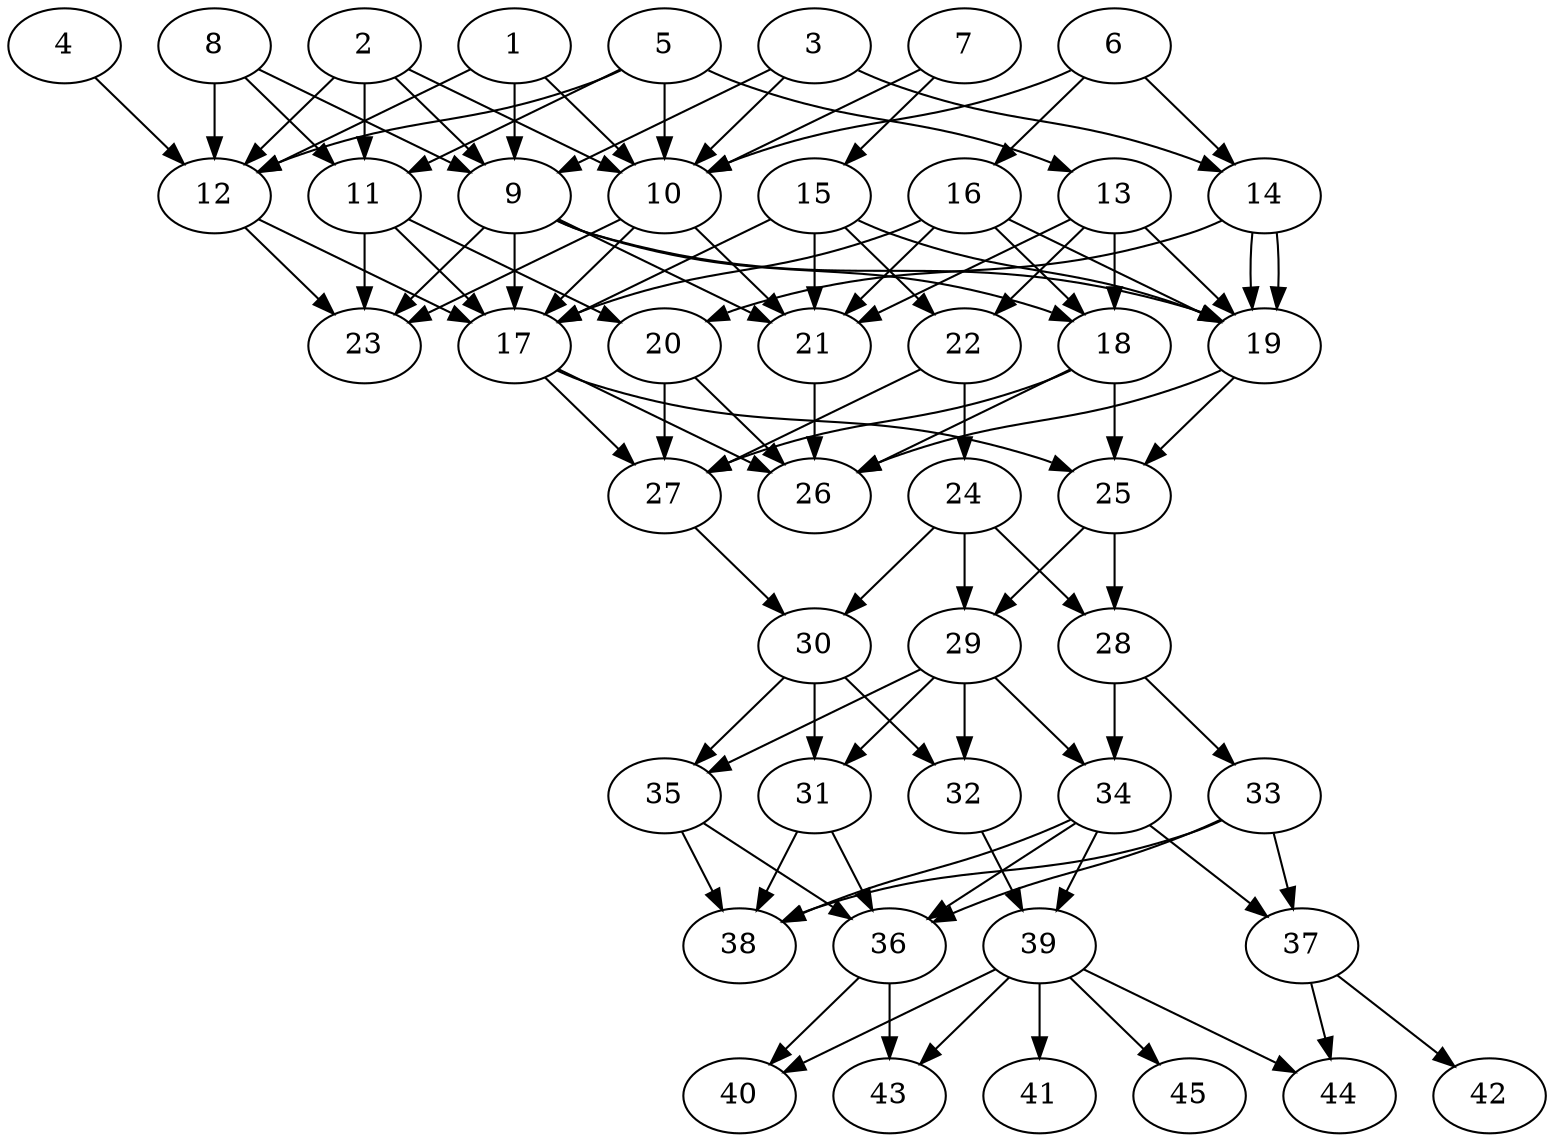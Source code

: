 // DAG automatically generated by daggen at Thu Oct  3 14:07:24 2019
// ./daggen --dot -n 45 --ccr 0.4 --fat 0.5 --regular 0.5 --density 0.7 --mindata 5242880 --maxdata 52428800 
digraph G {
  1 [size="49451520", alpha="0.12", expect_size="19780608"] 
  1 -> 9 [size ="19780608"]
  1 -> 10 [size ="19780608"]
  1 -> 12 [size ="19780608"]
  2 [size="97382400", alpha="0.01", expect_size="38952960"] 
  2 -> 9 [size ="38952960"]
  2 -> 10 [size ="38952960"]
  2 -> 11 [size ="38952960"]
  2 -> 12 [size ="38952960"]
  3 [size="69818880", alpha="0.09", expect_size="27927552"] 
  3 -> 9 [size ="27927552"]
  3 -> 10 [size ="27927552"]
  3 -> 14 [size ="27927552"]
  4 [size="92948480", alpha="0.13", expect_size="37179392"] 
  4 -> 12 [size ="37179392"]
  5 [size="24716800", alpha="0.16", expect_size="9886720"] 
  5 -> 10 [size ="9886720"]
  5 -> 11 [size ="9886720"]
  5 -> 12 [size ="9886720"]
  5 -> 13 [size ="9886720"]
  6 [size="77112320", alpha="0.09", expect_size="30844928"] 
  6 -> 10 [size ="30844928"]
  6 -> 14 [size ="30844928"]
  6 -> 16 [size ="30844928"]
  7 [size="59379200", alpha="0.07", expect_size="23751680"] 
  7 -> 10 [size ="23751680"]
  7 -> 15 [size ="23751680"]
  8 [size="59645440", alpha="0.05", expect_size="23858176"] 
  8 -> 9 [size ="23858176"]
  8 -> 11 [size ="23858176"]
  8 -> 12 [size ="23858176"]
  9 [size="57620480", alpha="0.11", expect_size="23048192"] 
  9 -> 17 [size ="23048192"]
  9 -> 18 [size ="23048192"]
  9 -> 19 [size ="23048192"]
  9 -> 21 [size ="23048192"]
  9 -> 23 [size ="23048192"]
  10 [size="77073920", alpha="0.16", expect_size="30829568"] 
  10 -> 17 [size ="30829568"]
  10 -> 21 [size ="30829568"]
  10 -> 23 [size ="30829568"]
  11 [size="57822720", alpha="0.16", expect_size="23129088"] 
  11 -> 17 [size ="23129088"]
  11 -> 20 [size ="23129088"]
  11 -> 23 [size ="23129088"]
  12 [size="128627200", alpha="0.13", expect_size="51450880"] 
  12 -> 17 [size ="51450880"]
  12 -> 23 [size ="51450880"]
  13 [size="16709120", alpha="0.15", expect_size="6683648"] 
  13 -> 18 [size ="6683648"]
  13 -> 19 [size ="6683648"]
  13 -> 21 [size ="6683648"]
  13 -> 22 [size ="6683648"]
  14 [size="67745280", alpha="0.19", expect_size="27098112"] 
  14 -> 19 [size ="27098112"]
  14 -> 19 [size ="27098112"]
  14 -> 20 [size ="27098112"]
  15 [size="29032960", alpha="0.12", expect_size="11613184"] 
  15 -> 17 [size ="11613184"]
  15 -> 19 [size ="11613184"]
  15 -> 21 [size ="11613184"]
  15 -> 22 [size ="11613184"]
  16 [size="121720320", alpha="0.14", expect_size="48688128"] 
  16 -> 17 [size ="48688128"]
  16 -> 18 [size ="48688128"]
  16 -> 19 [size ="48688128"]
  16 -> 21 [size ="48688128"]
  17 [size="56437760", alpha="0.08", expect_size="22575104"] 
  17 -> 25 [size ="22575104"]
  17 -> 26 [size ="22575104"]
  17 -> 27 [size ="22575104"]
  18 [size="95034880", alpha="0.06", expect_size="38013952"] 
  18 -> 25 [size ="38013952"]
  18 -> 26 [size ="38013952"]
  18 -> 27 [size ="38013952"]
  19 [size="122595840", alpha="0.17", expect_size="49038336"] 
  19 -> 25 [size ="49038336"]
  19 -> 26 [size ="49038336"]
  20 [size="67394560", alpha="0.15", expect_size="26957824"] 
  20 -> 26 [size ="26957824"]
  20 -> 27 [size ="26957824"]
  21 [size="40855040", alpha="0.19", expect_size="16342016"] 
  21 -> 26 [size ="16342016"]
  22 [size="16450560", alpha="0.18", expect_size="6580224"] 
  22 -> 24 [size ="6580224"]
  22 -> 27 [size ="6580224"]
  23 [size="94822400", alpha="0.06", expect_size="37928960"] 
  24 [size="62400000", alpha="0.08", expect_size="24960000"] 
  24 -> 28 [size ="24960000"]
  24 -> 29 [size ="24960000"]
  24 -> 30 [size ="24960000"]
  25 [size="57415680", alpha="0.11", expect_size="22966272"] 
  25 -> 28 [size ="22966272"]
  25 -> 29 [size ="22966272"]
  26 [size="125885440", alpha="0.06", expect_size="50354176"] 
  27 [size="93273600", alpha="0.08", expect_size="37309440"] 
  27 -> 30 [size ="37309440"]
  28 [size="24079360", alpha="0.18", expect_size="9631744"] 
  28 -> 33 [size ="9631744"]
  28 -> 34 [size ="9631744"]
  29 [size="59696640", alpha="0.16", expect_size="23878656"] 
  29 -> 31 [size ="23878656"]
  29 -> 32 [size ="23878656"]
  29 -> 34 [size ="23878656"]
  29 -> 35 [size ="23878656"]
  30 [size="43450880", alpha="0.04", expect_size="17380352"] 
  30 -> 31 [size ="17380352"]
  30 -> 32 [size ="17380352"]
  30 -> 35 [size ="17380352"]
  31 [size="15513600", alpha="0.01", expect_size="6205440"] 
  31 -> 36 [size ="6205440"]
  31 -> 38 [size ="6205440"]
  32 [size="130188800", alpha="0.16", expect_size="52075520"] 
  32 -> 39 [size ="52075520"]
  33 [size="117862400", alpha="0.13", expect_size="47144960"] 
  33 -> 36 [size ="47144960"]
  33 -> 37 [size ="47144960"]
  33 -> 38 [size ="47144960"]
  34 [size="35248640", alpha="0.18", expect_size="14099456"] 
  34 -> 36 [size ="14099456"]
  34 -> 37 [size ="14099456"]
  34 -> 38 [size ="14099456"]
  34 -> 39 [size ="14099456"]
  35 [size="80148480", alpha="0.07", expect_size="32059392"] 
  35 -> 36 [size ="32059392"]
  35 -> 38 [size ="32059392"]
  36 [size="28249600", alpha="0.13", expect_size="11299840"] 
  36 -> 40 [size ="11299840"]
  36 -> 43 [size ="11299840"]
  37 [size="61519360", alpha="0.07", expect_size="24607744"] 
  37 -> 42 [size ="24607744"]
  37 -> 44 [size ="24607744"]
  38 [size="108267520", alpha="0.15", expect_size="43307008"] 
  39 [size="97072640", alpha="0.02", expect_size="38829056"] 
  39 -> 40 [size ="38829056"]
  39 -> 41 [size ="38829056"]
  39 -> 43 [size ="38829056"]
  39 -> 44 [size ="38829056"]
  39 -> 45 [size ="38829056"]
  40 [size="72448000", alpha="0.18", expect_size="28979200"] 
  41 [size="98360320", alpha="0.18", expect_size="39344128"] 
  42 [size="101557760", alpha="0.19", expect_size="40623104"] 
  43 [size="79603200", alpha="0.14", expect_size="31841280"] 
  44 [size="36093440", alpha="0.17", expect_size="14437376"] 
  45 [size="25674240", alpha="0.08", expect_size="10269696"] 
}
